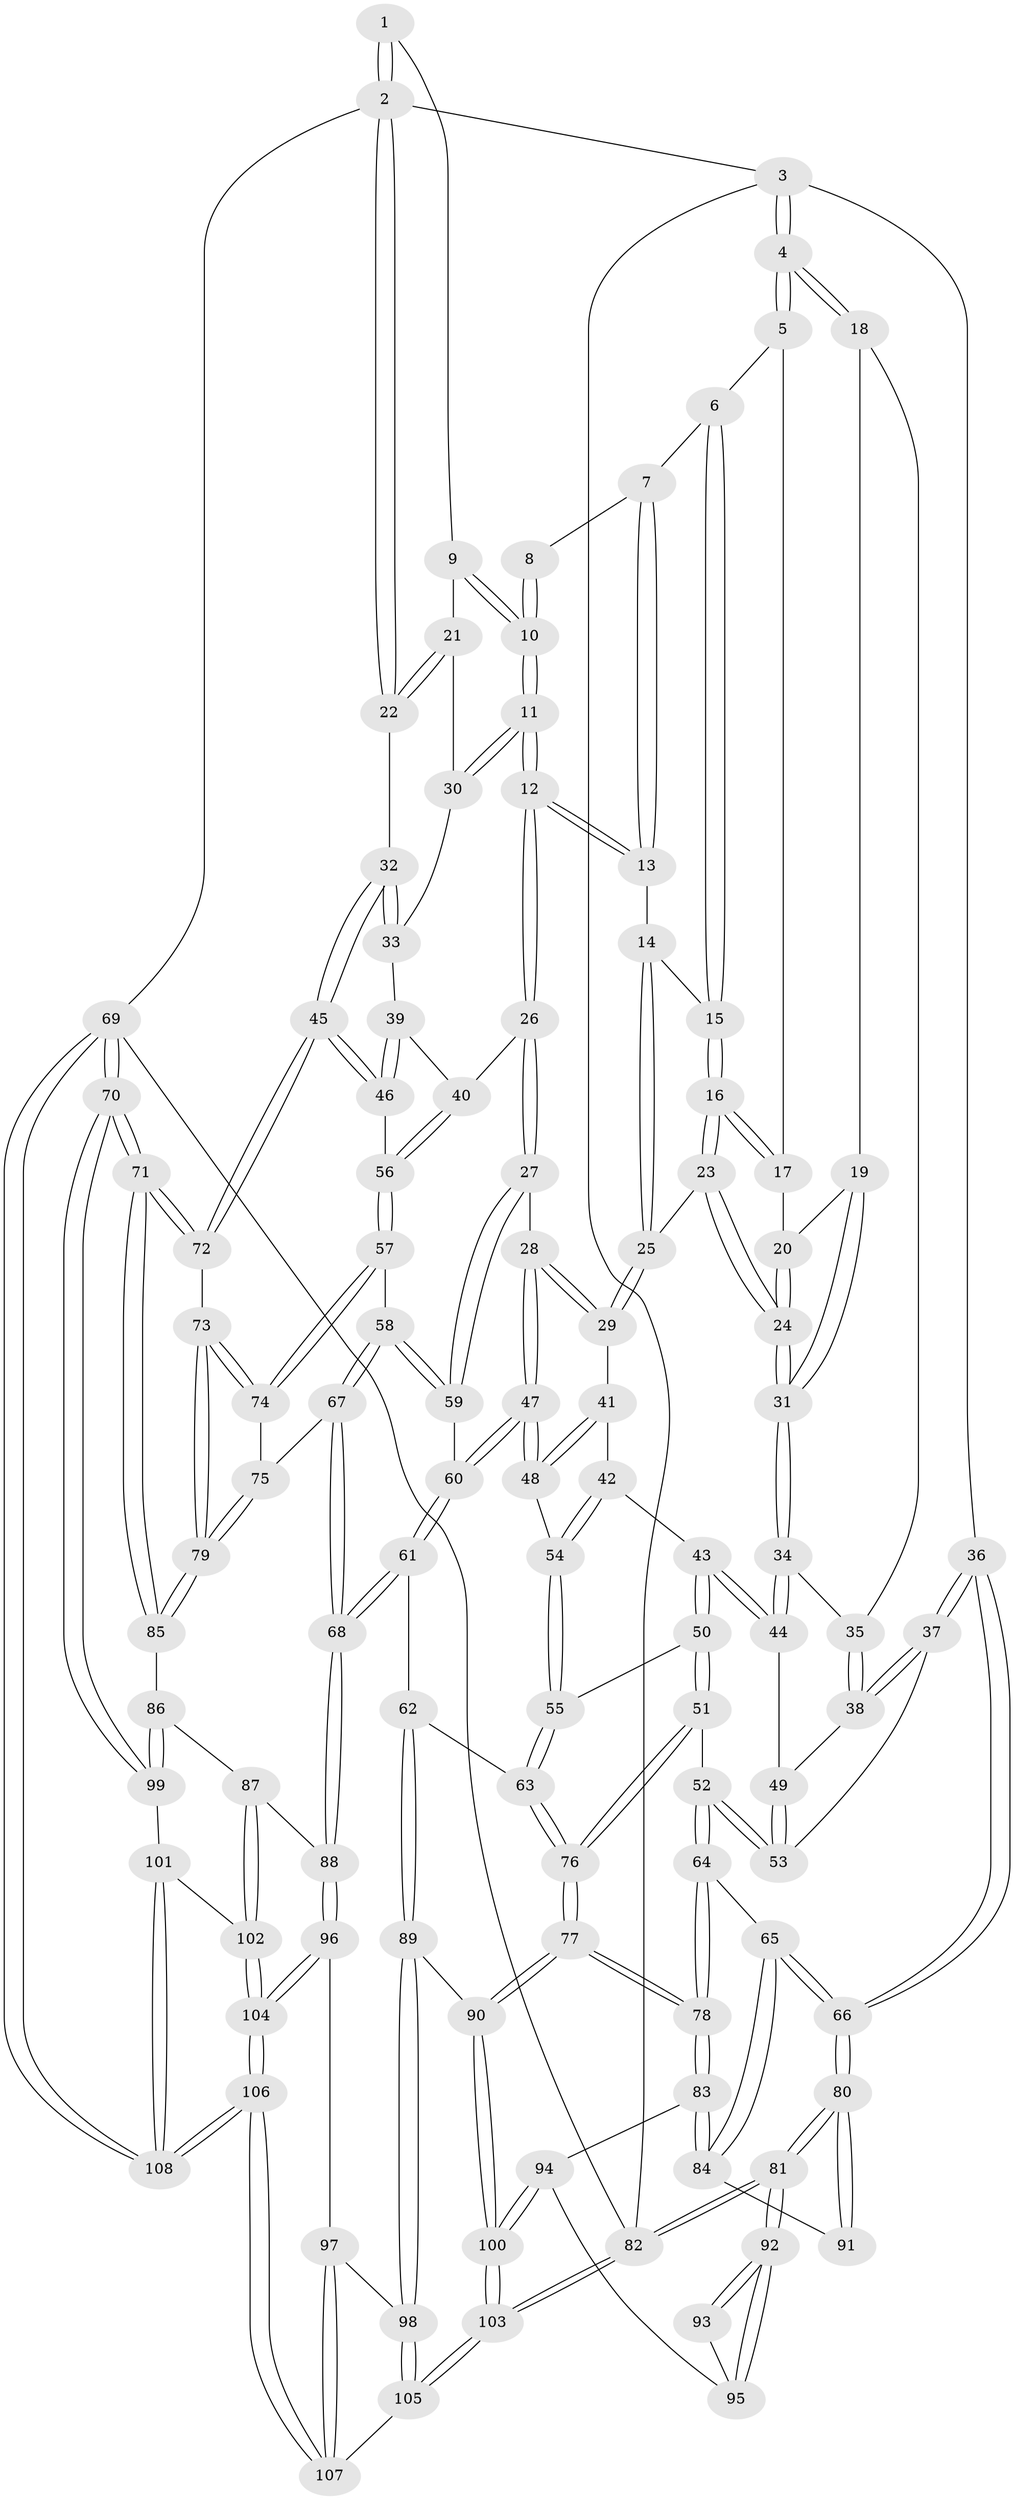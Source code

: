 // coarse degree distribution, {3: 0.27906976744186046, 4: 0.32558139534883723, 5: 0.09302325581395349, 6: 0.13953488372093023, 2: 0.06976744186046512, 7: 0.023255813953488372, 1: 0.046511627906976744, 11: 0.023255813953488372}
// Generated by graph-tools (version 1.1) at 2025/04/03/04/25 22:04:33]
// undirected, 108 vertices, 267 edges
graph export_dot {
graph [start="1"]
  node [color=gray90,style=filled];
  1 [pos="+0.6471427902046285+0"];
  2 [pos="+1+0"];
  3 [pos="+0+0"];
  4 [pos="+0+0"];
  5 [pos="+0.2834735870058696+0"];
  6 [pos="+0.4008764268238957+0"];
  7 [pos="+0.5719395580892375+0"];
  8 [pos="+0.5797140312395614+0"];
  9 [pos="+0.8626948994186779+0.07814560861434075"];
  10 [pos="+0.7332520384766671+0.12846415783480097"];
  11 [pos="+0.7170488475593617+0.20683157225412574"];
  12 [pos="+0.6904235011746391+0.25915400951058637"];
  13 [pos="+0.5452504836483435+0.13270164705094908"];
  14 [pos="+0.5432187032266791+0.13350210176834243"];
  15 [pos="+0.4338143657944408+0.1059924041547879"];
  16 [pos="+0.4164556558632425+0.18954610091975013"];
  17 [pos="+0.266113964098225+0"];
  18 [pos="+0.12102883111860985+0.19047862615797626"];
  19 [pos="+0.20718745294808802+0.12951911892316548"];
  20 [pos="+0.25704142479493225+0.05002420622060669"];
  21 [pos="+0.94363826616257+0.05837668574667747"];
  22 [pos="+1+0"];
  23 [pos="+0.4118685677347874+0.22781751447983478"];
  24 [pos="+0.3633044181970449+0.23626896641231263"];
  25 [pos="+0.42774621952343217+0.23468694819188785"];
  26 [pos="+0.6874599993419257+0.27667000604925013"];
  27 [pos="+0.630579300737074+0.31218415007264116"];
  28 [pos="+0.6143241043222444+0.3124316851147753"];
  29 [pos="+0.49039969658529325+0.2882957962989076"];
  30 [pos="+0.9138406084789948+0.2046776551841604"];
  31 [pos="+0.2976645587229843+0.2875600852066861"];
  32 [pos="+1+0.27180079453565487"];
  33 [pos="+0.9418262661021567+0.2581920357484771"];
  34 [pos="+0.29163851996808227+0.2955340531782985"];
  35 [pos="+0.11985758031868682+0.21949042803380597"];
  36 [pos="+0+0.4208651788298449"];
  37 [pos="+0.03340710435604969+0.3321009791226665"];
  38 [pos="+0.053582085435139766+0.31700586432316785"];
  39 [pos="+0.9134484591268976+0.29276839431349583"];
  40 [pos="+0.7415574746670174+0.3196114349666162"];
  41 [pos="+0.46485866596813524+0.33304374749332516"];
  42 [pos="+0.3690048129580298+0.394913739438086"];
  43 [pos="+0.33210211570913656+0.3815246197728547"];
  44 [pos="+0.2889837371397297+0.3094417684516114"];
  45 [pos="+1+0.4623283923285943"];
  46 [pos="+0.9477503975644056+0.4337774812792194"];
  47 [pos="+0.46997387020697395+0.4599556653420394"];
  48 [pos="+0.4537406263539674+0.44970141653807255"];
  49 [pos="+0.2323000425953898+0.3524178293988807"];
  50 [pos="+0.27517738287264343+0.5450690466342909"];
  51 [pos="+0.2449124546588267+0.5488136679321965"];
  52 [pos="+0.2034975123575885+0.5424319150995731"];
  53 [pos="+0.19558777314770767+0.44395915221528715"];
  54 [pos="+0.4167132782799578+0.44714343033500725"];
  55 [pos="+0.32267839363109635+0.5586767249399878"];
  56 [pos="+0.8290776795072191+0.47492368981349364"];
  57 [pos="+0.8234472988175899+0.49198210661942865"];
  58 [pos="+0.6306552174600643+0.5345530118693578"];
  59 [pos="+0.6155146351748351+0.44912708785250055"];
  60 [pos="+0.4764255589969006+0.47085598100968923"];
  61 [pos="+0.5078296192121632+0.645744182495784"];
  62 [pos="+0.46140635988529133+0.6454243291873815"];
  63 [pos="+0.3709987601872792+0.5956439106473865"];
  64 [pos="+0.15532546073721962+0.5634108895247419"];
  65 [pos="+0.07569675109021824+0.5857131723367149"];
  66 [pos="+0+0.5690385053543175"];
  67 [pos="+0.5882662133587296+0.6176780634240705"];
  68 [pos="+0.5436283450599644+0.6603829205118579"];
  69 [pos="+1+1"];
  70 [pos="+1+1"];
  71 [pos="+1+0.7374851294717293"];
  72 [pos="+1+0.46480183401882497"];
  73 [pos="+0.8649940227651461+0.6381650286147423"];
  74 [pos="+0.8318553614818089+0.5400364194269944"];
  75 [pos="+0.6767768482473102+0.6218470240600504"];
  76 [pos="+0.2702639420486166+0.7269572803527936"];
  77 [pos="+0.26371520285901484+0.7975727638410348"];
  78 [pos="+0.2627100627132569+0.7972733457468302"];
  79 [pos="+0.8611499212306624+0.6824000759626694"];
  80 [pos="+0+0.640819023602182"];
  81 [pos="+0+1"];
  82 [pos="+0+1"];
  83 [pos="+0.19127917967054514+0.7870406091963847"];
  84 [pos="+0.17867138963697846+0.7756859182244792"];
  85 [pos="+0.8643999321689371+0.7042749615621849"];
  86 [pos="+0.8517177581692018+0.7300923847296846"];
  87 [pos="+0.8108808465349245+0.7624127598999408"];
  88 [pos="+0.5809738272198626+0.75919802097661"];
  89 [pos="+0.29403531736040983+0.8091126282916234"];
  90 [pos="+0.27534410179068275+0.8068275831641724"];
  91 [pos="+0.09511795866930435+0.7711614872849005"];
  92 [pos="+0.026845196881736616+0.9224395130612815"];
  93 [pos="+0.09041753484735622+0.7863253246188242"];
  94 [pos="+0.17012460317883488+0.8057831752832775"];
  95 [pos="+0.11206594007977379+0.8508701316548787"];
  96 [pos="+0.5653894487410968+0.8284913981961012"];
  97 [pos="+0.5253443632070542+0.8652762502118472"];
  98 [pos="+0.40945638462939604+0.9063607745415678"];
  99 [pos="+0.9673557545271871+0.8866967245502564"];
  100 [pos="+0.13942322653287587+1"];
  101 [pos="+0.8665268932756904+0.9425508318327077"];
  102 [pos="+0.7923106322159069+0.9080049399108266"];
  103 [pos="+0.03258793100515104+1"];
  104 [pos="+0.710753109780219+0.9660899581605508"];
  105 [pos="+0.3089630924586849+1"];
  106 [pos="+0.6855903313041599+1"];
  107 [pos="+0.5868648281974904+1"];
  108 [pos="+1+1"];
  1 -- 2;
  1 -- 2;
  1 -- 9;
  2 -- 3;
  2 -- 22;
  2 -- 22;
  2 -- 69;
  3 -- 4;
  3 -- 4;
  3 -- 36;
  3 -- 82;
  4 -- 5;
  4 -- 5;
  4 -- 18;
  4 -- 18;
  5 -- 6;
  5 -- 17;
  6 -- 7;
  6 -- 15;
  6 -- 15;
  7 -- 8;
  7 -- 13;
  7 -- 13;
  8 -- 10;
  8 -- 10;
  9 -- 10;
  9 -- 10;
  9 -- 21;
  10 -- 11;
  10 -- 11;
  11 -- 12;
  11 -- 12;
  11 -- 30;
  11 -- 30;
  12 -- 13;
  12 -- 13;
  12 -- 26;
  12 -- 26;
  13 -- 14;
  14 -- 15;
  14 -- 25;
  14 -- 25;
  15 -- 16;
  15 -- 16;
  16 -- 17;
  16 -- 17;
  16 -- 23;
  16 -- 23;
  17 -- 20;
  18 -- 19;
  18 -- 35;
  19 -- 20;
  19 -- 31;
  19 -- 31;
  20 -- 24;
  20 -- 24;
  21 -- 22;
  21 -- 22;
  21 -- 30;
  22 -- 32;
  23 -- 24;
  23 -- 24;
  23 -- 25;
  24 -- 31;
  24 -- 31;
  25 -- 29;
  25 -- 29;
  26 -- 27;
  26 -- 27;
  26 -- 40;
  27 -- 28;
  27 -- 59;
  27 -- 59;
  28 -- 29;
  28 -- 29;
  28 -- 47;
  28 -- 47;
  29 -- 41;
  30 -- 33;
  31 -- 34;
  31 -- 34;
  32 -- 33;
  32 -- 33;
  32 -- 45;
  32 -- 45;
  33 -- 39;
  34 -- 35;
  34 -- 44;
  34 -- 44;
  35 -- 38;
  35 -- 38;
  36 -- 37;
  36 -- 37;
  36 -- 66;
  36 -- 66;
  37 -- 38;
  37 -- 38;
  37 -- 53;
  38 -- 49;
  39 -- 40;
  39 -- 46;
  39 -- 46;
  40 -- 56;
  40 -- 56;
  41 -- 42;
  41 -- 48;
  41 -- 48;
  42 -- 43;
  42 -- 54;
  42 -- 54;
  43 -- 44;
  43 -- 44;
  43 -- 50;
  43 -- 50;
  44 -- 49;
  45 -- 46;
  45 -- 46;
  45 -- 72;
  45 -- 72;
  46 -- 56;
  47 -- 48;
  47 -- 48;
  47 -- 60;
  47 -- 60;
  48 -- 54;
  49 -- 53;
  49 -- 53;
  50 -- 51;
  50 -- 51;
  50 -- 55;
  51 -- 52;
  51 -- 76;
  51 -- 76;
  52 -- 53;
  52 -- 53;
  52 -- 64;
  52 -- 64;
  54 -- 55;
  54 -- 55;
  55 -- 63;
  55 -- 63;
  56 -- 57;
  56 -- 57;
  57 -- 58;
  57 -- 74;
  57 -- 74;
  58 -- 59;
  58 -- 59;
  58 -- 67;
  58 -- 67;
  59 -- 60;
  60 -- 61;
  60 -- 61;
  61 -- 62;
  61 -- 68;
  61 -- 68;
  62 -- 63;
  62 -- 89;
  62 -- 89;
  63 -- 76;
  63 -- 76;
  64 -- 65;
  64 -- 78;
  64 -- 78;
  65 -- 66;
  65 -- 66;
  65 -- 84;
  65 -- 84;
  66 -- 80;
  66 -- 80;
  67 -- 68;
  67 -- 68;
  67 -- 75;
  68 -- 88;
  68 -- 88;
  69 -- 70;
  69 -- 70;
  69 -- 108;
  69 -- 108;
  69 -- 82;
  70 -- 71;
  70 -- 71;
  70 -- 99;
  70 -- 99;
  71 -- 72;
  71 -- 72;
  71 -- 85;
  71 -- 85;
  72 -- 73;
  73 -- 74;
  73 -- 74;
  73 -- 79;
  73 -- 79;
  74 -- 75;
  75 -- 79;
  75 -- 79;
  76 -- 77;
  76 -- 77;
  77 -- 78;
  77 -- 78;
  77 -- 90;
  77 -- 90;
  78 -- 83;
  78 -- 83;
  79 -- 85;
  79 -- 85;
  80 -- 81;
  80 -- 81;
  80 -- 91;
  80 -- 91;
  81 -- 82;
  81 -- 82;
  81 -- 92;
  81 -- 92;
  82 -- 103;
  82 -- 103;
  83 -- 84;
  83 -- 84;
  83 -- 94;
  84 -- 91;
  85 -- 86;
  86 -- 87;
  86 -- 99;
  86 -- 99;
  87 -- 88;
  87 -- 102;
  87 -- 102;
  88 -- 96;
  88 -- 96;
  89 -- 90;
  89 -- 98;
  89 -- 98;
  90 -- 100;
  90 -- 100;
  92 -- 93;
  92 -- 93;
  92 -- 95;
  92 -- 95;
  93 -- 95;
  94 -- 95;
  94 -- 100;
  94 -- 100;
  96 -- 97;
  96 -- 104;
  96 -- 104;
  97 -- 98;
  97 -- 107;
  97 -- 107;
  98 -- 105;
  98 -- 105;
  99 -- 101;
  100 -- 103;
  100 -- 103;
  101 -- 102;
  101 -- 108;
  101 -- 108;
  102 -- 104;
  102 -- 104;
  103 -- 105;
  103 -- 105;
  104 -- 106;
  104 -- 106;
  105 -- 107;
  106 -- 107;
  106 -- 107;
  106 -- 108;
  106 -- 108;
}
